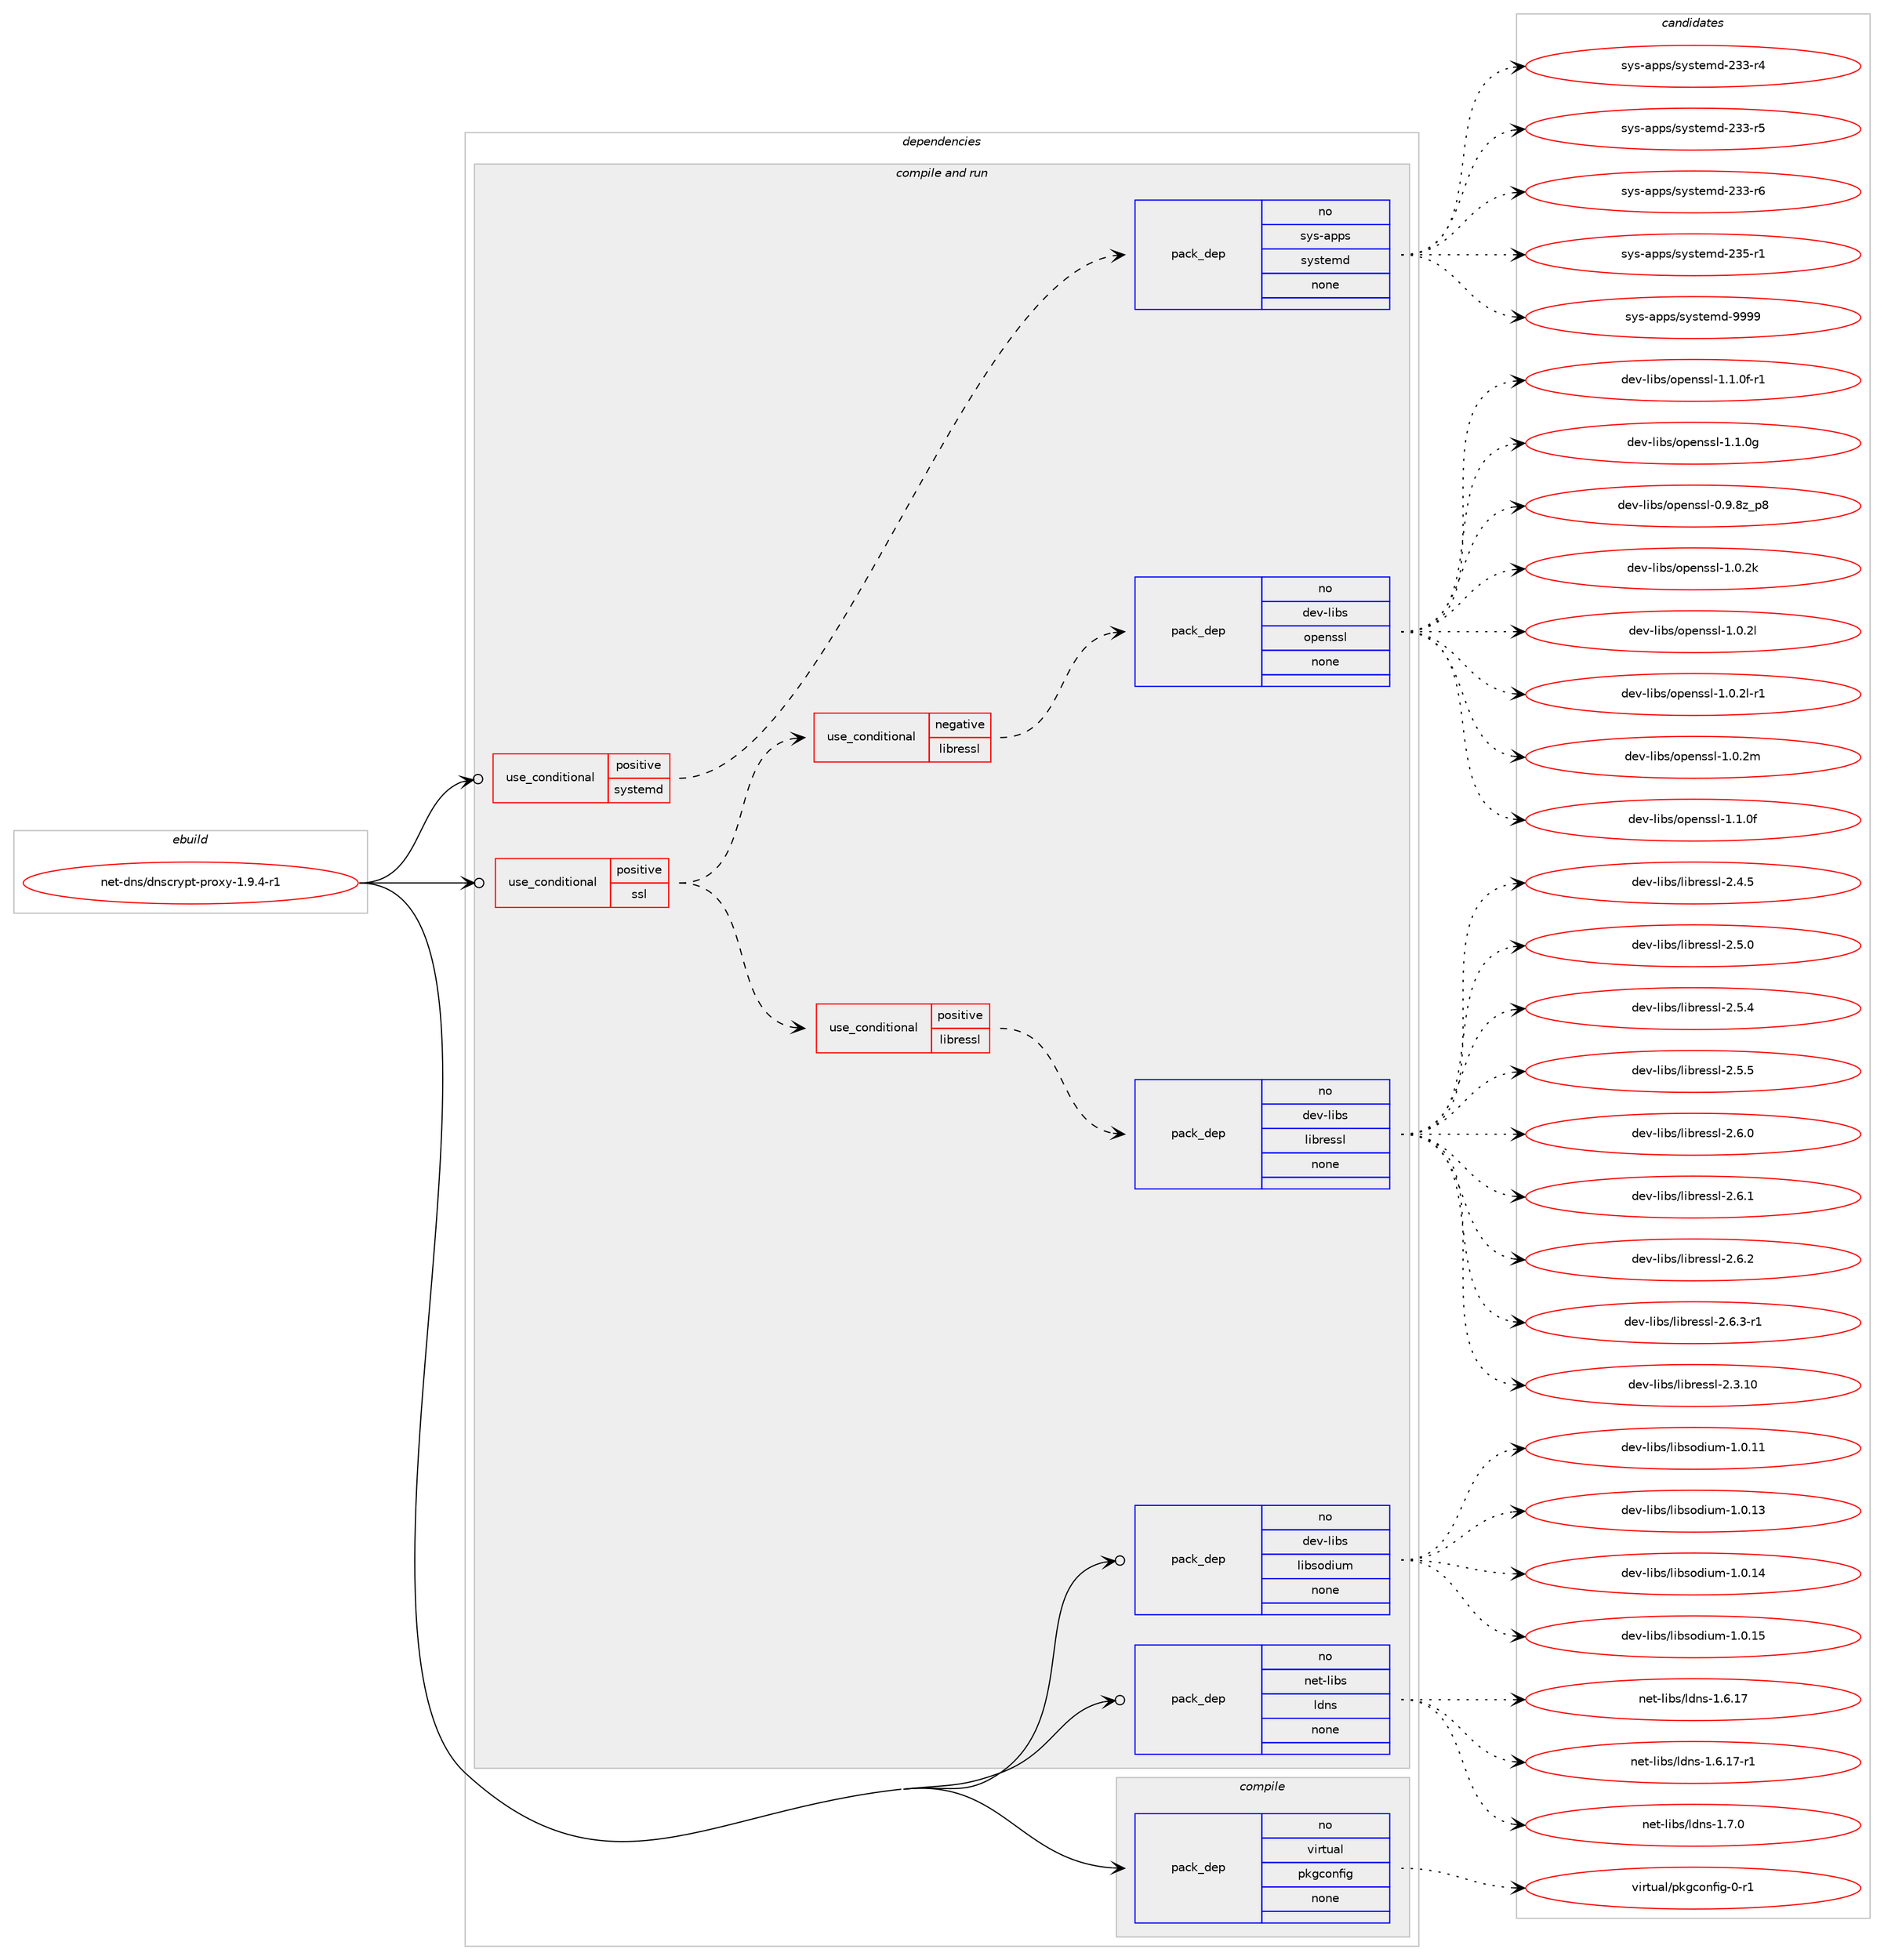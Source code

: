 digraph prolog {

# *************
# Graph options
# *************

newrank=true;
concentrate=true;
compound=true;
graph [rankdir=LR,fontname=Helvetica,fontsize=10,ranksep=1.5];#, ranksep=2.5, nodesep=0.2];
edge  [arrowhead=vee];
node  [fontname=Helvetica,fontsize=10];

# **********
# The ebuild
# **********

subgraph cluster_leftcol {
color=gray;
rank=same;
label=<<i>ebuild</i>>;
id [label="net-dns/dnscrypt-proxy-1.9.4-r1", color=red, width=4, href="../net-dns/dnscrypt-proxy-1.9.4-r1.svg"];
}

# ****************
# The dependencies
# ****************

subgraph cluster_midcol {
color=gray;
label=<<i>dependencies</i>>;
subgraph cluster_compile {
fillcolor="#eeeeee";
style=filled;
label=<<i>compile</i>>;
subgraph pack300060 {
dependency407596 [label=<<TABLE BORDER="0" CELLBORDER="1" CELLSPACING="0" CELLPADDING="4" WIDTH="220"><TR><TD ROWSPAN="6" CELLPADDING="30">pack_dep</TD></TR><TR><TD WIDTH="110">no</TD></TR><TR><TD>virtual</TD></TR><TR><TD>pkgconfig</TD></TR><TR><TD>none</TD></TR><TR><TD></TD></TR></TABLE>>, shape=none, color=blue];
}
id:e -> dependency407596:w [weight=20,style="solid",arrowhead="vee"];
}
subgraph cluster_compileandrun {
fillcolor="#eeeeee";
style=filled;
label=<<i>compile and run</i>>;
subgraph cond100815 {
dependency407597 [label=<<TABLE BORDER="0" CELLBORDER="1" CELLSPACING="0" CELLPADDING="4"><TR><TD ROWSPAN="3" CELLPADDING="10">use_conditional</TD></TR><TR><TD>positive</TD></TR><TR><TD>ssl</TD></TR></TABLE>>, shape=none, color=red];
subgraph cond100816 {
dependency407598 [label=<<TABLE BORDER="0" CELLBORDER="1" CELLSPACING="0" CELLPADDING="4"><TR><TD ROWSPAN="3" CELLPADDING="10">use_conditional</TD></TR><TR><TD>negative</TD></TR><TR><TD>libressl</TD></TR></TABLE>>, shape=none, color=red];
subgraph pack300061 {
dependency407599 [label=<<TABLE BORDER="0" CELLBORDER="1" CELLSPACING="0" CELLPADDING="4" WIDTH="220"><TR><TD ROWSPAN="6" CELLPADDING="30">pack_dep</TD></TR><TR><TD WIDTH="110">no</TD></TR><TR><TD>dev-libs</TD></TR><TR><TD>openssl</TD></TR><TR><TD>none</TD></TR><TR><TD></TD></TR></TABLE>>, shape=none, color=blue];
}
dependency407598:e -> dependency407599:w [weight=20,style="dashed",arrowhead="vee"];
}
dependency407597:e -> dependency407598:w [weight=20,style="dashed",arrowhead="vee"];
subgraph cond100817 {
dependency407600 [label=<<TABLE BORDER="0" CELLBORDER="1" CELLSPACING="0" CELLPADDING="4"><TR><TD ROWSPAN="3" CELLPADDING="10">use_conditional</TD></TR><TR><TD>positive</TD></TR><TR><TD>libressl</TD></TR></TABLE>>, shape=none, color=red];
subgraph pack300062 {
dependency407601 [label=<<TABLE BORDER="0" CELLBORDER="1" CELLSPACING="0" CELLPADDING="4" WIDTH="220"><TR><TD ROWSPAN="6" CELLPADDING="30">pack_dep</TD></TR><TR><TD WIDTH="110">no</TD></TR><TR><TD>dev-libs</TD></TR><TR><TD>libressl</TD></TR><TR><TD>none</TD></TR><TR><TD></TD></TR></TABLE>>, shape=none, color=blue];
}
dependency407600:e -> dependency407601:w [weight=20,style="dashed",arrowhead="vee"];
}
dependency407597:e -> dependency407600:w [weight=20,style="dashed",arrowhead="vee"];
}
id:e -> dependency407597:w [weight=20,style="solid",arrowhead="odotvee"];
subgraph cond100818 {
dependency407602 [label=<<TABLE BORDER="0" CELLBORDER="1" CELLSPACING="0" CELLPADDING="4"><TR><TD ROWSPAN="3" CELLPADDING="10">use_conditional</TD></TR><TR><TD>positive</TD></TR><TR><TD>systemd</TD></TR></TABLE>>, shape=none, color=red];
subgraph pack300063 {
dependency407603 [label=<<TABLE BORDER="0" CELLBORDER="1" CELLSPACING="0" CELLPADDING="4" WIDTH="220"><TR><TD ROWSPAN="6" CELLPADDING="30">pack_dep</TD></TR><TR><TD WIDTH="110">no</TD></TR><TR><TD>sys-apps</TD></TR><TR><TD>systemd</TD></TR><TR><TD>none</TD></TR><TR><TD></TD></TR></TABLE>>, shape=none, color=blue];
}
dependency407602:e -> dependency407603:w [weight=20,style="dashed",arrowhead="vee"];
}
id:e -> dependency407602:w [weight=20,style="solid",arrowhead="odotvee"];
subgraph pack300064 {
dependency407604 [label=<<TABLE BORDER="0" CELLBORDER="1" CELLSPACING="0" CELLPADDING="4" WIDTH="220"><TR><TD ROWSPAN="6" CELLPADDING="30">pack_dep</TD></TR><TR><TD WIDTH="110">no</TD></TR><TR><TD>dev-libs</TD></TR><TR><TD>libsodium</TD></TR><TR><TD>none</TD></TR><TR><TD></TD></TR></TABLE>>, shape=none, color=blue];
}
id:e -> dependency407604:w [weight=20,style="solid",arrowhead="odotvee"];
subgraph pack300065 {
dependency407605 [label=<<TABLE BORDER="0" CELLBORDER="1" CELLSPACING="0" CELLPADDING="4" WIDTH="220"><TR><TD ROWSPAN="6" CELLPADDING="30">pack_dep</TD></TR><TR><TD WIDTH="110">no</TD></TR><TR><TD>net-libs</TD></TR><TR><TD>ldns</TD></TR><TR><TD>none</TD></TR><TR><TD></TD></TR></TABLE>>, shape=none, color=blue];
}
id:e -> dependency407605:w [weight=20,style="solid",arrowhead="odotvee"];
}
subgraph cluster_run {
fillcolor="#eeeeee";
style=filled;
label=<<i>run</i>>;
}
}

# **************
# The candidates
# **************

subgraph cluster_choices {
rank=same;
color=gray;
label=<<i>candidates</i>>;

subgraph choice300060 {
color=black;
nodesep=1;
choice11810511411611797108471121071039911111010210510345484511449 [label="virtual/pkgconfig-0-r1", color=red, width=4,href="../virtual/pkgconfig-0-r1.svg"];
dependency407596:e -> choice11810511411611797108471121071039911111010210510345484511449:w [style=dotted,weight="100"];
}
subgraph choice300061 {
color=black;
nodesep=1;
choice1001011184510810598115471111121011101151151084548465746561229511256 [label="dev-libs/openssl-0.9.8z_p8", color=red, width=4,href="../dev-libs/openssl-0.9.8z_p8.svg"];
choice100101118451081059811547111112101110115115108454946484650107 [label="dev-libs/openssl-1.0.2k", color=red, width=4,href="../dev-libs/openssl-1.0.2k.svg"];
choice100101118451081059811547111112101110115115108454946484650108 [label="dev-libs/openssl-1.0.2l", color=red, width=4,href="../dev-libs/openssl-1.0.2l.svg"];
choice1001011184510810598115471111121011101151151084549464846501084511449 [label="dev-libs/openssl-1.0.2l-r1", color=red, width=4,href="../dev-libs/openssl-1.0.2l-r1.svg"];
choice100101118451081059811547111112101110115115108454946484650109 [label="dev-libs/openssl-1.0.2m", color=red, width=4,href="../dev-libs/openssl-1.0.2m.svg"];
choice100101118451081059811547111112101110115115108454946494648102 [label="dev-libs/openssl-1.1.0f", color=red, width=4,href="../dev-libs/openssl-1.1.0f.svg"];
choice1001011184510810598115471111121011101151151084549464946481024511449 [label="dev-libs/openssl-1.1.0f-r1", color=red, width=4,href="../dev-libs/openssl-1.1.0f-r1.svg"];
choice100101118451081059811547111112101110115115108454946494648103 [label="dev-libs/openssl-1.1.0g", color=red, width=4,href="../dev-libs/openssl-1.1.0g.svg"];
dependency407599:e -> choice1001011184510810598115471111121011101151151084548465746561229511256:w [style=dotted,weight="100"];
dependency407599:e -> choice100101118451081059811547111112101110115115108454946484650107:w [style=dotted,weight="100"];
dependency407599:e -> choice100101118451081059811547111112101110115115108454946484650108:w [style=dotted,weight="100"];
dependency407599:e -> choice1001011184510810598115471111121011101151151084549464846501084511449:w [style=dotted,weight="100"];
dependency407599:e -> choice100101118451081059811547111112101110115115108454946484650109:w [style=dotted,weight="100"];
dependency407599:e -> choice100101118451081059811547111112101110115115108454946494648102:w [style=dotted,weight="100"];
dependency407599:e -> choice1001011184510810598115471111121011101151151084549464946481024511449:w [style=dotted,weight="100"];
dependency407599:e -> choice100101118451081059811547111112101110115115108454946494648103:w [style=dotted,weight="100"];
}
subgraph choice300062 {
color=black;
nodesep=1;
choice1001011184510810598115471081059811410111511510845504651464948 [label="dev-libs/libressl-2.3.10", color=red, width=4,href="../dev-libs/libressl-2.3.10.svg"];
choice10010111845108105981154710810598114101115115108455046524653 [label="dev-libs/libressl-2.4.5", color=red, width=4,href="../dev-libs/libressl-2.4.5.svg"];
choice10010111845108105981154710810598114101115115108455046534648 [label="dev-libs/libressl-2.5.0", color=red, width=4,href="../dev-libs/libressl-2.5.0.svg"];
choice10010111845108105981154710810598114101115115108455046534652 [label="dev-libs/libressl-2.5.4", color=red, width=4,href="../dev-libs/libressl-2.5.4.svg"];
choice10010111845108105981154710810598114101115115108455046534653 [label="dev-libs/libressl-2.5.5", color=red, width=4,href="../dev-libs/libressl-2.5.5.svg"];
choice10010111845108105981154710810598114101115115108455046544648 [label="dev-libs/libressl-2.6.0", color=red, width=4,href="../dev-libs/libressl-2.6.0.svg"];
choice10010111845108105981154710810598114101115115108455046544649 [label="dev-libs/libressl-2.6.1", color=red, width=4,href="../dev-libs/libressl-2.6.1.svg"];
choice10010111845108105981154710810598114101115115108455046544650 [label="dev-libs/libressl-2.6.2", color=red, width=4,href="../dev-libs/libressl-2.6.2.svg"];
choice100101118451081059811547108105981141011151151084550465446514511449 [label="dev-libs/libressl-2.6.3-r1", color=red, width=4,href="../dev-libs/libressl-2.6.3-r1.svg"];
dependency407601:e -> choice1001011184510810598115471081059811410111511510845504651464948:w [style=dotted,weight="100"];
dependency407601:e -> choice10010111845108105981154710810598114101115115108455046524653:w [style=dotted,weight="100"];
dependency407601:e -> choice10010111845108105981154710810598114101115115108455046534648:w [style=dotted,weight="100"];
dependency407601:e -> choice10010111845108105981154710810598114101115115108455046534652:w [style=dotted,weight="100"];
dependency407601:e -> choice10010111845108105981154710810598114101115115108455046534653:w [style=dotted,weight="100"];
dependency407601:e -> choice10010111845108105981154710810598114101115115108455046544648:w [style=dotted,weight="100"];
dependency407601:e -> choice10010111845108105981154710810598114101115115108455046544649:w [style=dotted,weight="100"];
dependency407601:e -> choice10010111845108105981154710810598114101115115108455046544650:w [style=dotted,weight="100"];
dependency407601:e -> choice100101118451081059811547108105981141011151151084550465446514511449:w [style=dotted,weight="100"];
}
subgraph choice300063 {
color=black;
nodesep=1;
choice115121115459711211211547115121115116101109100455051514511452 [label="sys-apps/systemd-233-r4", color=red, width=4,href="../sys-apps/systemd-233-r4.svg"];
choice115121115459711211211547115121115116101109100455051514511453 [label="sys-apps/systemd-233-r5", color=red, width=4,href="../sys-apps/systemd-233-r5.svg"];
choice115121115459711211211547115121115116101109100455051514511454 [label="sys-apps/systemd-233-r6", color=red, width=4,href="../sys-apps/systemd-233-r6.svg"];
choice115121115459711211211547115121115116101109100455051534511449 [label="sys-apps/systemd-235-r1", color=red, width=4,href="../sys-apps/systemd-235-r1.svg"];
choice1151211154597112112115471151211151161011091004557575757 [label="sys-apps/systemd-9999", color=red, width=4,href="../sys-apps/systemd-9999.svg"];
dependency407603:e -> choice115121115459711211211547115121115116101109100455051514511452:w [style=dotted,weight="100"];
dependency407603:e -> choice115121115459711211211547115121115116101109100455051514511453:w [style=dotted,weight="100"];
dependency407603:e -> choice115121115459711211211547115121115116101109100455051514511454:w [style=dotted,weight="100"];
dependency407603:e -> choice115121115459711211211547115121115116101109100455051534511449:w [style=dotted,weight="100"];
dependency407603:e -> choice1151211154597112112115471151211151161011091004557575757:w [style=dotted,weight="100"];
}
subgraph choice300064 {
color=black;
nodesep=1;
choice1001011184510810598115471081059811511110010511710945494648464949 [label="dev-libs/libsodium-1.0.11", color=red, width=4,href="../dev-libs/libsodium-1.0.11.svg"];
choice1001011184510810598115471081059811511110010511710945494648464951 [label="dev-libs/libsodium-1.0.13", color=red, width=4,href="../dev-libs/libsodium-1.0.13.svg"];
choice1001011184510810598115471081059811511110010511710945494648464952 [label="dev-libs/libsodium-1.0.14", color=red, width=4,href="../dev-libs/libsodium-1.0.14.svg"];
choice1001011184510810598115471081059811511110010511710945494648464953 [label="dev-libs/libsodium-1.0.15", color=red, width=4,href="../dev-libs/libsodium-1.0.15.svg"];
dependency407604:e -> choice1001011184510810598115471081059811511110010511710945494648464949:w [style=dotted,weight="100"];
dependency407604:e -> choice1001011184510810598115471081059811511110010511710945494648464951:w [style=dotted,weight="100"];
dependency407604:e -> choice1001011184510810598115471081059811511110010511710945494648464952:w [style=dotted,weight="100"];
dependency407604:e -> choice1001011184510810598115471081059811511110010511710945494648464953:w [style=dotted,weight="100"];
}
subgraph choice300065 {
color=black;
nodesep=1;
choice11010111645108105981154710810011011545494654464955 [label="net-libs/ldns-1.6.17", color=red, width=4,href="../net-libs/ldns-1.6.17.svg"];
choice110101116451081059811547108100110115454946544649554511449 [label="net-libs/ldns-1.6.17-r1", color=red, width=4,href="../net-libs/ldns-1.6.17-r1.svg"];
choice110101116451081059811547108100110115454946554648 [label="net-libs/ldns-1.7.0", color=red, width=4,href="../net-libs/ldns-1.7.0.svg"];
dependency407605:e -> choice11010111645108105981154710810011011545494654464955:w [style=dotted,weight="100"];
dependency407605:e -> choice110101116451081059811547108100110115454946544649554511449:w [style=dotted,weight="100"];
dependency407605:e -> choice110101116451081059811547108100110115454946554648:w [style=dotted,weight="100"];
}
}

}

